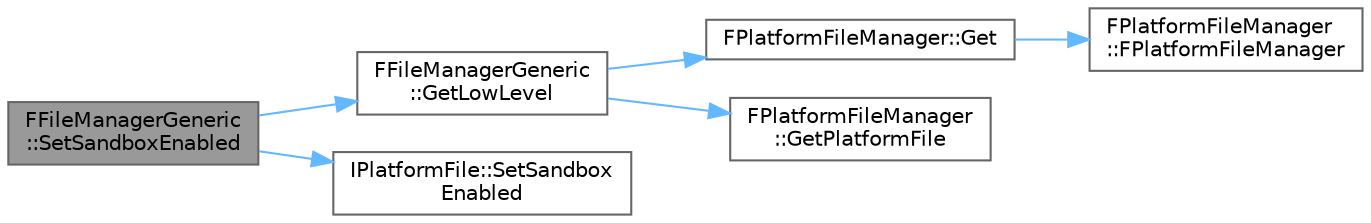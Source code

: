 digraph "FFileManagerGeneric::SetSandboxEnabled"
{
 // INTERACTIVE_SVG=YES
 // LATEX_PDF_SIZE
  bgcolor="transparent";
  edge [fontname=Helvetica,fontsize=10,labelfontname=Helvetica,labelfontsize=10];
  node [fontname=Helvetica,fontsize=10,shape=box,height=0.2,width=0.4];
  rankdir="LR";
  Node1 [id="Node000001",label="FFileManagerGeneric\l::SetSandboxEnabled",height=0.2,width=0.4,color="gray40", fillcolor="grey60", style="filled", fontcolor="black",tooltip="Enables/disables the sandbox, if it is being used."];
  Node1 -> Node2 [id="edge1_Node000001_Node000002",color="steelblue1",style="solid",tooltip=" "];
  Node2 [id="Node000002",label="FFileManagerGeneric\l::GetLowLevel",height=0.2,width=0.4,color="grey40", fillcolor="white", style="filled",URL="$d1/d87/classFFileManagerGeneric.html#a7e9d77ee730cbcd095883fbcdef0d93c",tooltip=" "];
  Node2 -> Node3 [id="edge2_Node000002_Node000003",color="steelblue1",style="solid",tooltip=" "];
  Node3 [id="Node000003",label="FPlatformFileManager::Get",height=0.2,width=0.4,color="grey40", fillcolor="white", style="filled",URL="$d8/dfd/classFPlatformFileManager.html#af76b09cb87e4b383eb5ec2b6613d12e4",tooltip="Gets FPlatformFileManager Singleton."];
  Node3 -> Node4 [id="edge3_Node000003_Node000004",color="steelblue1",style="solid",tooltip=" "];
  Node4 [id="Node000004",label="FPlatformFileManager\l::FPlatformFileManager",height=0.2,width=0.4,color="grey40", fillcolor="white", style="filled",URL="$d8/dfd/classFPlatformFileManager.html#a14a702f0907f577007f64666da85c314",tooltip="Constructor."];
  Node2 -> Node5 [id="edge4_Node000002_Node000005",color="steelblue1",style="solid",tooltip=" "];
  Node5 [id="Node000005",label="FPlatformFileManager\l::GetPlatformFile",height=0.2,width=0.4,color="grey40", fillcolor="white", style="filled",URL="$d8/dfd/classFPlatformFileManager.html#ab6e22acd4b8a2483a37cd8a2799f406d",tooltip="Gets the currently used platform file."];
  Node1 -> Node6 [id="edge5_Node000001_Node000006",color="steelblue1",style="solid",tooltip=" "];
  Node6 [id="Node000006",label="IPlatformFile::SetSandbox\lEnabled",height=0.2,width=0.4,color="grey40", fillcolor="white", style="filled",URL="$de/d1e/classIPlatformFile.html#acc74c445a066f690c483788f9de3f842",tooltip="Set whether the sandbox is enabled or not."];
}
